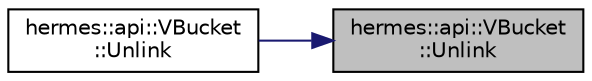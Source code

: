 digraph "hermes::api::VBucket::Unlink"
{
 // LATEX_PDF_SIZE
  edge [fontname="Helvetica",fontsize="10",labelfontname="Helvetica",labelfontsize="10"];
  node [fontname="Helvetica",fontsize="10",shape=record];
  rankdir="RL";
  Node1 [label="hermes::api::VBucket\l::Unlink",height=0.2,width=0.4,color="black", fillcolor="grey75", style="filled", fontcolor="black",tooltip=" "];
  Node1 -> Node2 [dir="back",color="midnightblue",fontsize="10",style="solid",fontname="Helvetica"];
  Node2 [label="hermes::api::VBucket\l::Unlink",height=0.2,width=0.4,color="black", fillcolor="white", style="filled",URL="$classhermes_1_1api_1_1_v_bucket.html#a6329f7c88429dc6563eaee71318b3a1a",tooltip=" "];
}
